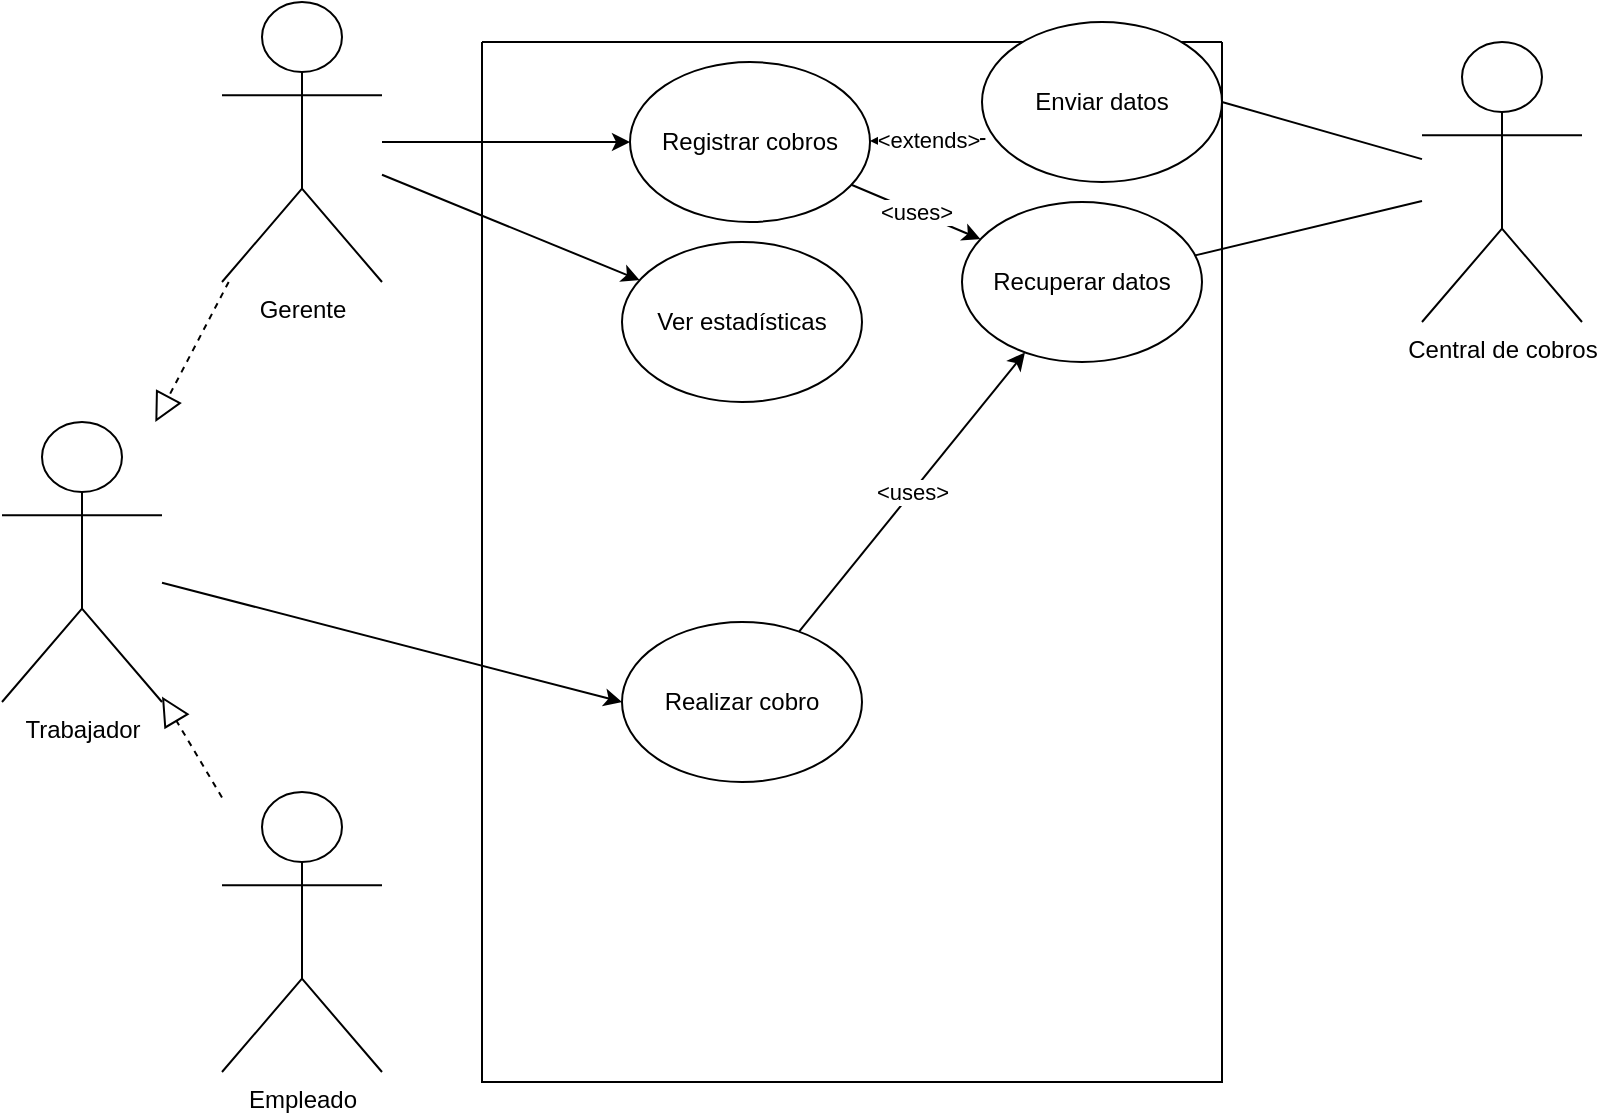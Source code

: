 <mxfile version="20.3.2" type="github">
  <diagram id="LKEenp2rkKKXYcsgk1IQ" name="Página-1">
    <mxGraphModel dx="1529" dy="761" grid="1" gridSize="10" guides="1" tooltips="1" connect="1" arrows="1" fold="1" page="1" pageScale="1" pageWidth="827" pageHeight="1169" math="0" shadow="0">
      <root>
        <mxCell id="0" />
        <mxCell id="1" parent="0" />
        <mxCell id="essxAi90VnEo2RI6qhOE-1" value="" style="swimlane;startSize=0;" vertex="1" parent="1">
          <mxGeometry x="200" y="70" width="370" height="520" as="geometry" />
        </mxCell>
        <mxCell id="essxAi90VnEo2RI6qhOE-7" value="Realizar cobro" style="ellipse;whiteSpace=wrap;html=1;" vertex="1" parent="essxAi90VnEo2RI6qhOE-1">
          <mxGeometry x="70" y="290" width="120" height="80" as="geometry" />
        </mxCell>
        <mxCell id="essxAi90VnEo2RI6qhOE-9" value="Registrar cobros" style="ellipse;whiteSpace=wrap;html=1;" vertex="1" parent="essxAi90VnEo2RI6qhOE-1">
          <mxGeometry x="74" y="10" width="120" height="80" as="geometry" />
        </mxCell>
        <mxCell id="essxAi90VnEo2RI6qhOE-11" value="Ver estadísticas" style="ellipse;whiteSpace=wrap;html=1;" vertex="1" parent="essxAi90VnEo2RI6qhOE-1">
          <mxGeometry x="70" y="100" width="120" height="80" as="geometry" />
        </mxCell>
        <mxCell id="essxAi90VnEo2RI6qhOE-13" value="Recuperar datos" style="ellipse;whiteSpace=wrap;html=1;" vertex="1" parent="essxAi90VnEo2RI6qhOE-1">
          <mxGeometry x="240" y="80" width="120" height="80" as="geometry" />
        </mxCell>
        <mxCell id="essxAi90VnEo2RI6qhOE-21" value="" style="endArrow=classic;html=1;rounded=0;" edge="1" parent="essxAi90VnEo2RI6qhOE-1" source="essxAi90VnEo2RI6qhOE-7" target="essxAi90VnEo2RI6qhOE-13">
          <mxGeometry relative="1" as="geometry">
            <mxPoint x="160" y="170" as="sourcePoint" />
            <mxPoint x="260" y="170" as="targetPoint" />
          </mxGeometry>
        </mxCell>
        <mxCell id="essxAi90VnEo2RI6qhOE-22" value="&amp;lt;uses&amp;gt;" style="edgeLabel;resizable=0;html=1;align=center;verticalAlign=middle;" connectable="0" vertex="1" parent="essxAi90VnEo2RI6qhOE-21">
          <mxGeometry relative="1" as="geometry" />
        </mxCell>
        <mxCell id="essxAi90VnEo2RI6qhOE-23" value="" style="endArrow=classic;html=1;rounded=0;" edge="1" parent="essxAi90VnEo2RI6qhOE-1" source="essxAi90VnEo2RI6qhOE-9" target="essxAi90VnEo2RI6qhOE-13">
          <mxGeometry relative="1" as="geometry">
            <mxPoint x="388.489" y="464.797" as="sourcePoint" />
            <mxPoint x="501.504" y="325.201" as="targetPoint" />
          </mxGeometry>
        </mxCell>
        <mxCell id="essxAi90VnEo2RI6qhOE-24" value="&amp;lt;uses&amp;gt;" style="edgeLabel;resizable=0;html=1;align=center;verticalAlign=middle;" connectable="0" vertex="1" parent="essxAi90VnEo2RI6qhOE-23">
          <mxGeometry relative="1" as="geometry" />
        </mxCell>
        <mxCell id="essxAi90VnEo2RI6qhOE-25" value="Enviar datos" style="ellipse;whiteSpace=wrap;html=1;" vertex="1" parent="essxAi90VnEo2RI6qhOE-1">
          <mxGeometry x="250" y="-10" width="120" height="80" as="geometry" />
        </mxCell>
        <mxCell id="essxAi90VnEo2RI6qhOE-27" value="" style="endArrow=classic;html=1;rounded=0;exitX=0.014;exitY=0.732;exitDx=0;exitDy=0;exitPerimeter=0;" edge="1" parent="essxAi90VnEo2RI6qhOE-1" source="essxAi90VnEo2RI6qhOE-25" target="essxAi90VnEo2RI6qhOE-9">
          <mxGeometry relative="1" as="geometry">
            <mxPoint x="120" y="190" as="sourcePoint" />
            <mxPoint x="220" y="190" as="targetPoint" />
          </mxGeometry>
        </mxCell>
        <mxCell id="essxAi90VnEo2RI6qhOE-28" value="&amp;lt;extends&amp;gt;" style="edgeLabel;resizable=0;html=1;align=center;verticalAlign=middle;" connectable="0" vertex="1" parent="essxAi90VnEo2RI6qhOE-27">
          <mxGeometry relative="1" as="geometry" />
        </mxCell>
        <mxCell id="essxAi90VnEo2RI6qhOE-2" value="Empleado" style="shape=umlActor;verticalLabelPosition=bottom;verticalAlign=top;html=1;outlineConnect=0;" vertex="1" parent="1">
          <mxGeometry x="70" y="445" width="80" height="140" as="geometry" />
        </mxCell>
        <mxCell id="essxAi90VnEo2RI6qhOE-3" value="Trabajador" style="shape=umlActor;verticalLabelPosition=bottom;verticalAlign=top;html=1;outlineConnect=0;" vertex="1" parent="1">
          <mxGeometry x="-40" y="260" width="80" height="140" as="geometry" />
        </mxCell>
        <mxCell id="essxAi90VnEo2RI6qhOE-4" value="Gerente" style="shape=umlActor;verticalLabelPosition=bottom;verticalAlign=top;html=1;outlineConnect=0;" vertex="1" parent="1">
          <mxGeometry x="70" y="50" width="80" height="140" as="geometry" />
        </mxCell>
        <mxCell id="essxAi90VnEo2RI6qhOE-5" value="" style="endArrow=block;dashed=1;endFill=0;endSize=12;html=1;rounded=0;" edge="1" parent="1" source="essxAi90VnEo2RI6qhOE-2" target="essxAi90VnEo2RI6qhOE-3">
          <mxGeometry width="160" relative="1" as="geometry">
            <mxPoint x="330" y="390" as="sourcePoint" />
            <mxPoint x="490" y="390" as="targetPoint" />
          </mxGeometry>
        </mxCell>
        <mxCell id="essxAi90VnEo2RI6qhOE-6" value="" style="endArrow=block;dashed=1;endFill=0;endSize=12;html=1;rounded=0;" edge="1" parent="1" source="essxAi90VnEo2RI6qhOE-4" target="essxAi90VnEo2RI6qhOE-3">
          <mxGeometry width="160" relative="1" as="geometry">
            <mxPoint x="80" y="457.727" as="sourcePoint" />
            <mxPoint x="50" y="407.273" as="targetPoint" />
          </mxGeometry>
        </mxCell>
        <mxCell id="essxAi90VnEo2RI6qhOE-8" value="" style="endArrow=classic;html=1;rounded=0;entryX=0;entryY=0.5;entryDx=0;entryDy=0;" edge="1" parent="1" source="essxAi90VnEo2RI6qhOE-3" target="essxAi90VnEo2RI6qhOE-7">
          <mxGeometry width="50" height="50" relative="1" as="geometry">
            <mxPoint x="390" y="420" as="sourcePoint" />
            <mxPoint x="440" y="370" as="targetPoint" />
          </mxGeometry>
        </mxCell>
        <mxCell id="essxAi90VnEo2RI6qhOE-10" value="" style="endArrow=classic;html=1;rounded=0;" edge="1" parent="1" source="essxAi90VnEo2RI6qhOE-4" target="essxAi90VnEo2RI6qhOE-9">
          <mxGeometry width="50" height="50" relative="1" as="geometry">
            <mxPoint x="50" y="337.279" as="sourcePoint" />
            <mxPoint x="304" y="320" as="targetPoint" />
          </mxGeometry>
        </mxCell>
        <mxCell id="essxAi90VnEo2RI6qhOE-12" value="" style="endArrow=classic;html=1;rounded=0;" edge="1" parent="1" source="essxAi90VnEo2RI6qhOE-4" target="essxAi90VnEo2RI6qhOE-11">
          <mxGeometry width="50" height="50" relative="1" as="geometry">
            <mxPoint x="160" y="144.754" as="sourcePoint" />
            <mxPoint x="311.5" y="200.635" as="targetPoint" />
          </mxGeometry>
        </mxCell>
        <mxCell id="essxAi90VnEo2RI6qhOE-14" value="Central de cobros" style="shape=umlActor;verticalLabelPosition=bottom;verticalAlign=top;html=1;outlineConnect=0;" vertex="1" parent="1">
          <mxGeometry x="670" y="70" width="80" height="140" as="geometry" />
        </mxCell>
        <mxCell id="essxAi90VnEo2RI6qhOE-15" value="" style="endArrow=none;html=1;rounded=0;" edge="1" parent="1" source="essxAi90VnEo2RI6qhOE-13" target="essxAi90VnEo2RI6qhOE-14">
          <mxGeometry width="50" height="50" relative="1" as="geometry">
            <mxPoint x="390" y="420" as="sourcePoint" />
            <mxPoint x="440" y="370" as="targetPoint" />
          </mxGeometry>
        </mxCell>
        <mxCell id="essxAi90VnEo2RI6qhOE-26" value="" style="endArrow=none;html=1;rounded=0;exitX=1;exitY=0.5;exitDx=0;exitDy=0;" edge="1" parent="1" source="essxAi90VnEo2RI6qhOE-25" target="essxAi90VnEo2RI6qhOE-14">
          <mxGeometry width="50" height="50" relative="1" as="geometry">
            <mxPoint x="566.558" y="186.646" as="sourcePoint" />
            <mxPoint x="680" y="159.524" as="targetPoint" />
          </mxGeometry>
        </mxCell>
      </root>
    </mxGraphModel>
  </diagram>
</mxfile>
